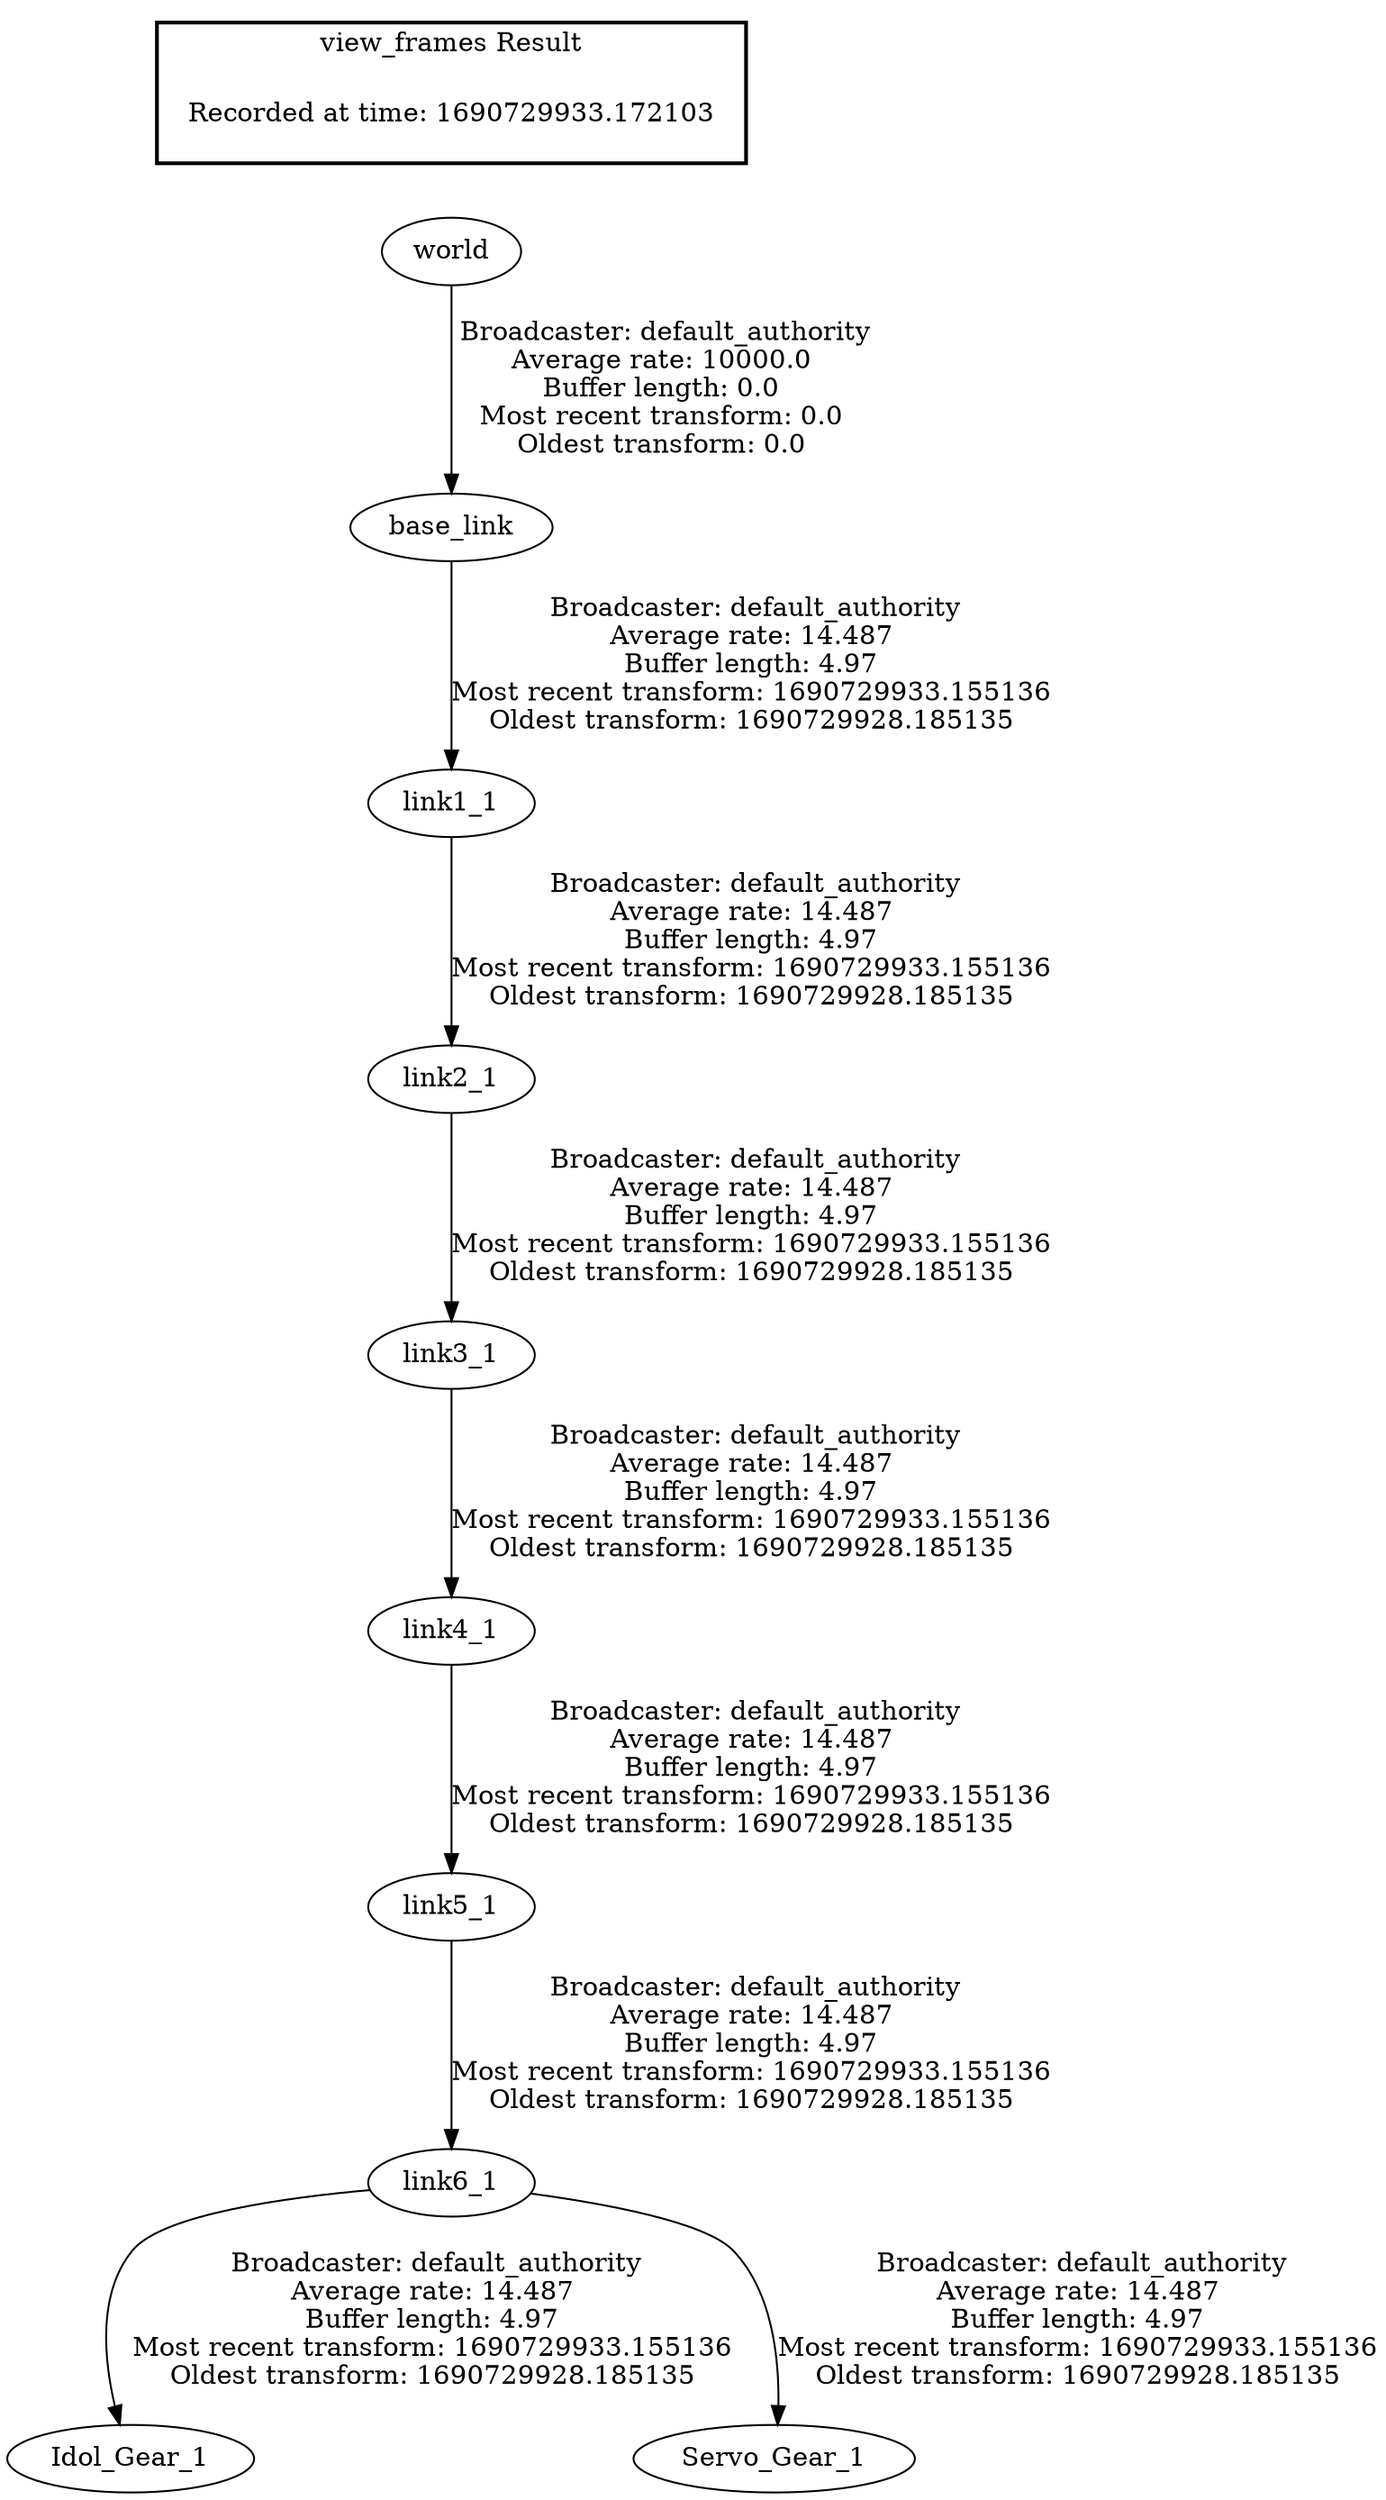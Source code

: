 digraph G {
"world" -> "base_link"[label=" Broadcaster: default_authority\nAverage rate: 10000.0\nBuffer length: 0.0\nMost recent transform: 0.0\nOldest transform: 0.0\n"];
"link6_1" -> "Idol_Gear_1"[label=" Broadcaster: default_authority\nAverage rate: 14.487\nBuffer length: 4.97\nMost recent transform: 1690729933.155136\nOldest transform: 1690729928.185135\n"];
"link5_1" -> "link6_1"[label=" Broadcaster: default_authority\nAverage rate: 14.487\nBuffer length: 4.97\nMost recent transform: 1690729933.155136\nOldest transform: 1690729928.185135\n"];
"base_link" -> "link1_1"[label=" Broadcaster: default_authority\nAverage rate: 14.487\nBuffer length: 4.97\nMost recent transform: 1690729933.155136\nOldest transform: 1690729928.185135\n"];
"link1_1" -> "link2_1"[label=" Broadcaster: default_authority\nAverage rate: 14.487\nBuffer length: 4.97\nMost recent transform: 1690729933.155136\nOldest transform: 1690729928.185135\n"];
"link2_1" -> "link3_1"[label=" Broadcaster: default_authority\nAverage rate: 14.487\nBuffer length: 4.97\nMost recent transform: 1690729933.155136\nOldest transform: 1690729928.185135\n"];
"link3_1" -> "link4_1"[label=" Broadcaster: default_authority\nAverage rate: 14.487\nBuffer length: 4.97\nMost recent transform: 1690729933.155136\nOldest transform: 1690729928.185135\n"];
"link4_1" -> "link5_1"[label=" Broadcaster: default_authority\nAverage rate: 14.487\nBuffer length: 4.97\nMost recent transform: 1690729933.155136\nOldest transform: 1690729928.185135\n"];
"link6_1" -> "Servo_Gear_1"[label=" Broadcaster: default_authority\nAverage rate: 14.487\nBuffer length: 4.97\nMost recent transform: 1690729933.155136\nOldest transform: 1690729928.185135\n"];
edge [style=invis];
 subgraph cluster_legend { style=bold; color=black; label ="view_frames Result";
"Recorded at time: 1690729933.172103"[ shape=plaintext ] ;
}->"world";
}